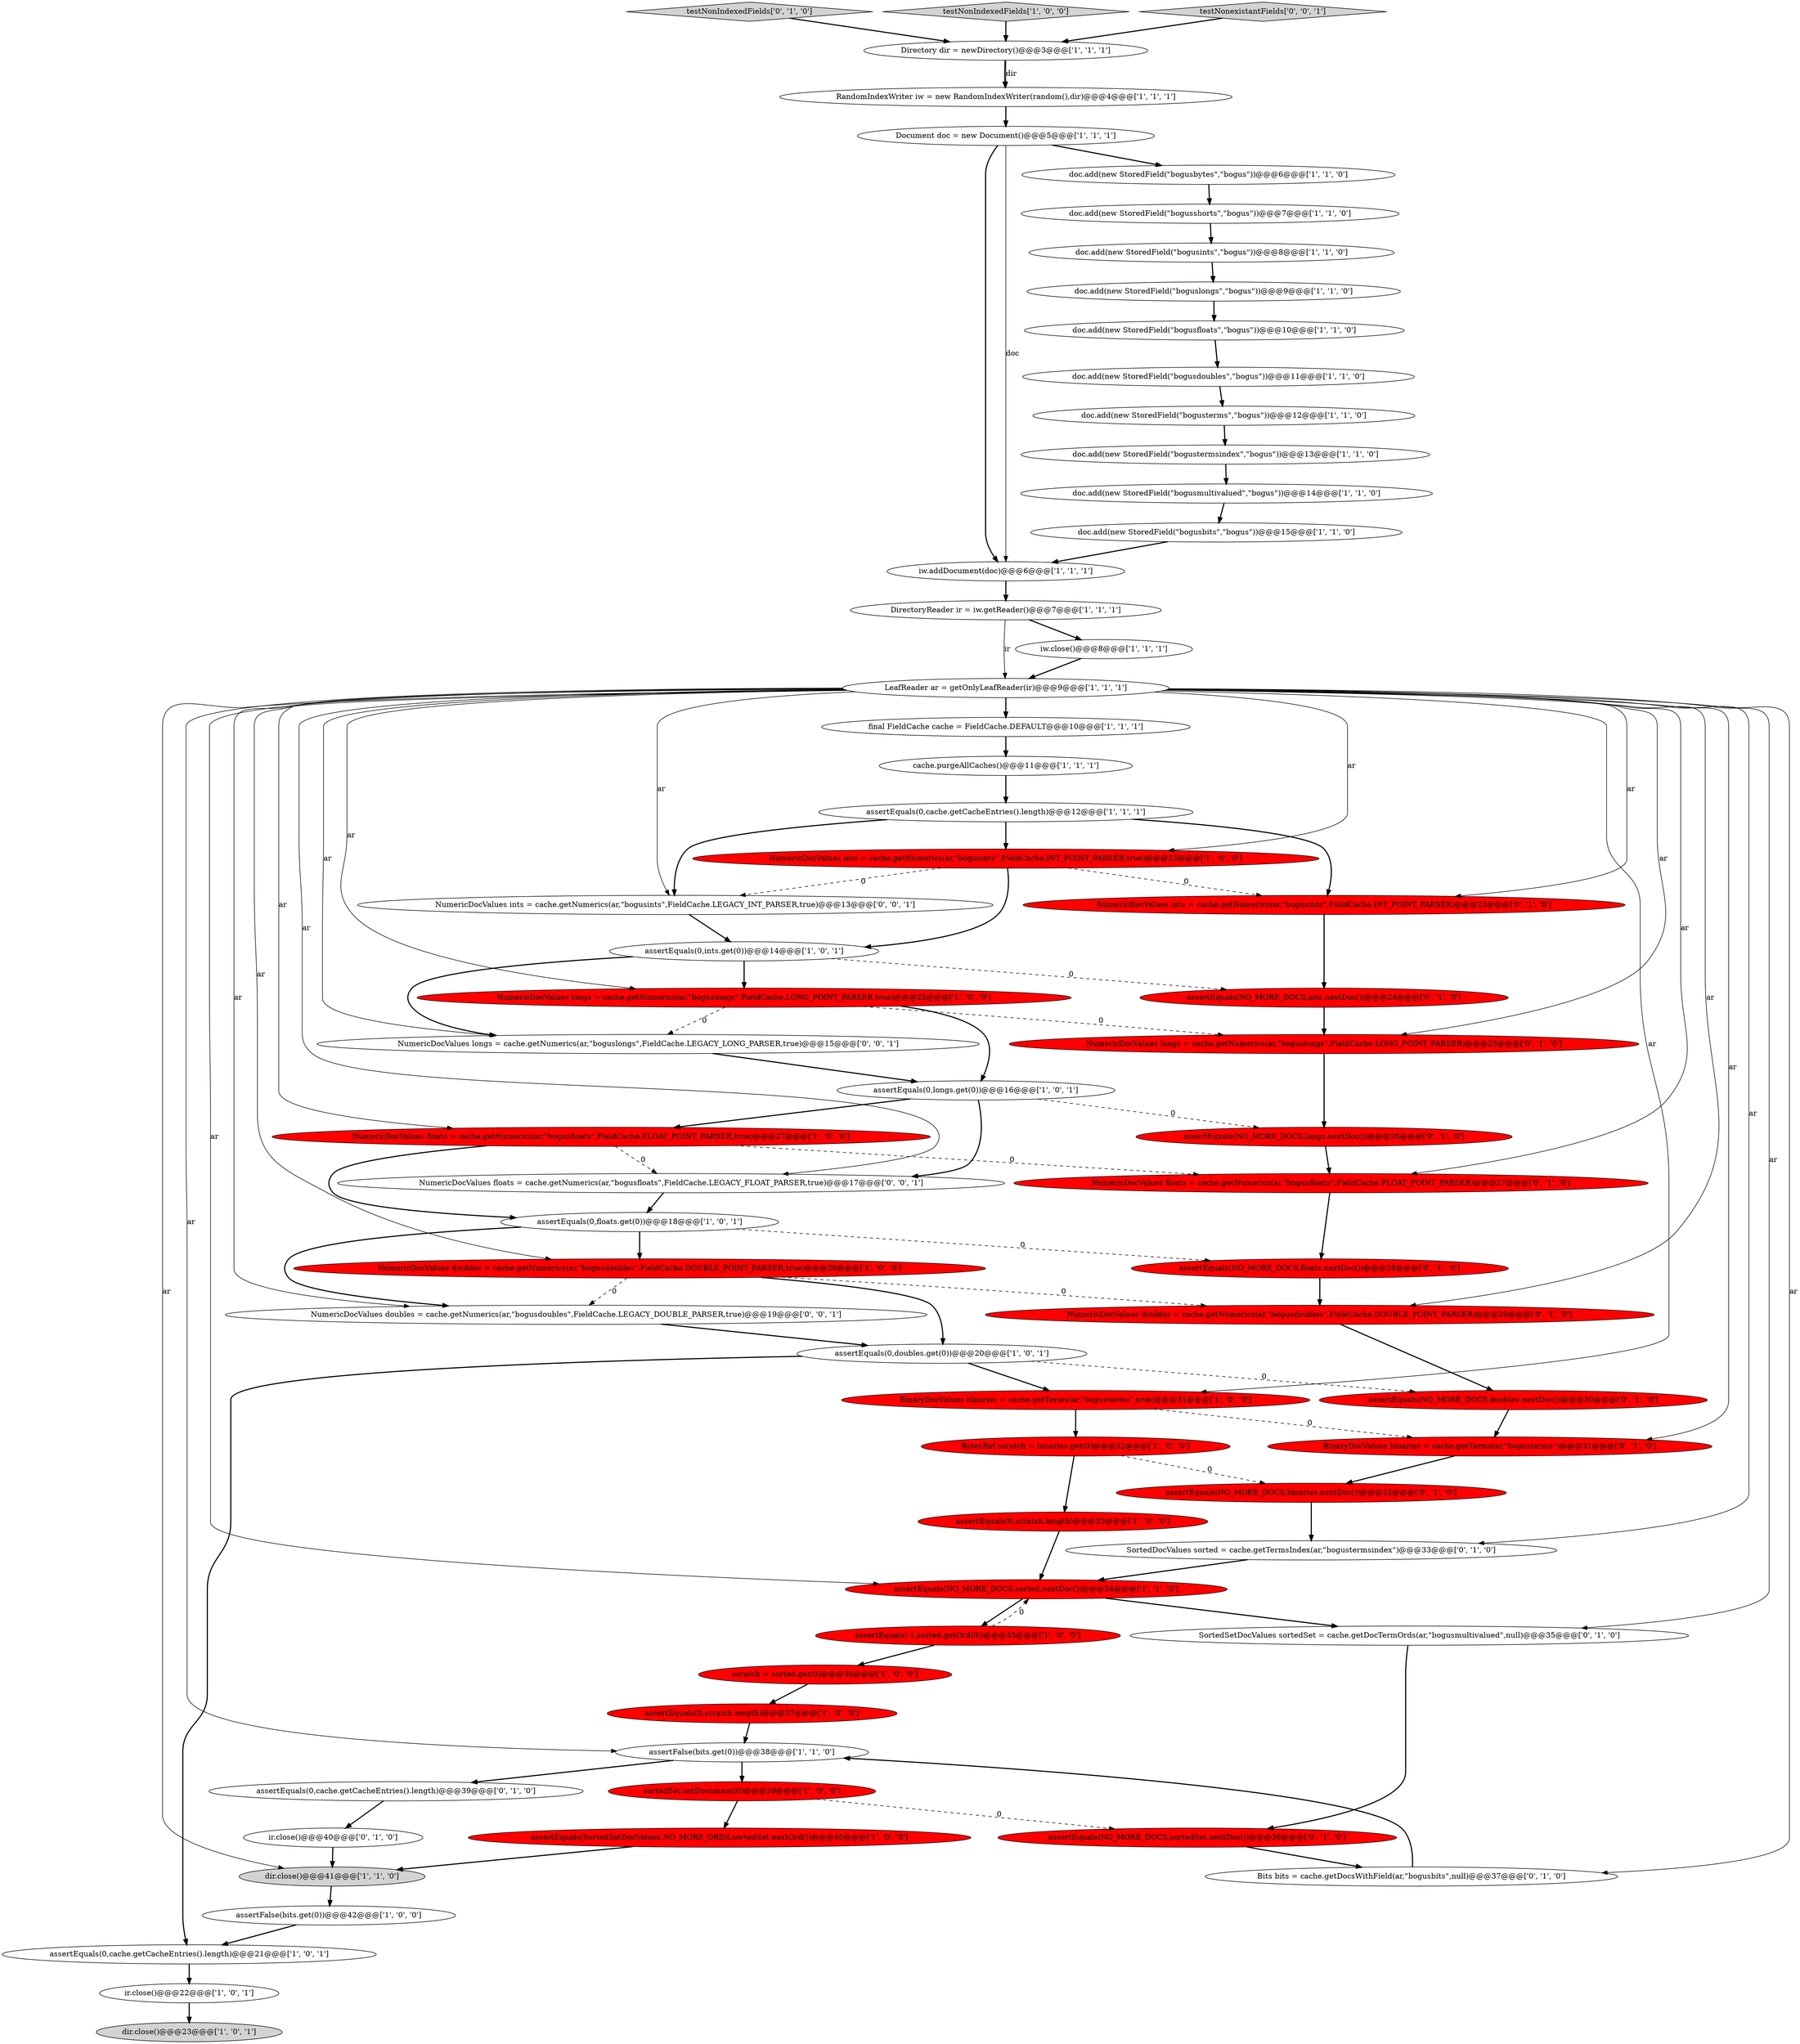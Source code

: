 digraph {
3 [style = filled, label = "assertEquals(SortedSetDocValues.NO_MORE_ORDS,sortedSet.nextOrd())@@@40@@@['1', '0', '0']", fillcolor = red, shape = ellipse image = "AAA1AAABBB1BBB"];
33 [style = filled, label = "doc.add(new StoredField(\"bogusterms\",\"bogus\"))@@@12@@@['1', '1', '0']", fillcolor = white, shape = ellipse image = "AAA0AAABBB1BBB"];
36 [style = filled, label = "Directory dir = newDirectory()@@@3@@@['1', '1', '1']", fillcolor = white, shape = ellipse image = "AAA0AAABBB1BBB"];
61 [style = filled, label = "NumericDocValues floats = cache.getNumerics(ar,\"bogusfloats\",FieldCache.LEGACY_FLOAT_PARSER,true)@@@17@@@['0', '0', '1']", fillcolor = white, shape = ellipse image = "AAA0AAABBB3BBB"];
65 [style = filled, label = "NumericDocValues doubles = cache.getNumerics(ar,\"bogusdoubles\",FieldCache.LEGACY_DOUBLE_PARSER,true)@@@19@@@['0', '0', '1']", fillcolor = white, shape = ellipse image = "AAA0AAABBB3BBB"];
1 [style = filled, label = "NumericDocValues floats = cache.getNumerics(ar,\"bogusfloats\",FieldCache.FLOAT_POINT_PARSER,true)@@@27@@@['1', '0', '0']", fillcolor = red, shape = ellipse image = "AAA1AAABBB1BBB"];
57 [style = filled, label = "assertEquals(NO_MORE_DOCS,doubles.nextDoc())@@@30@@@['0', '1', '0']", fillcolor = red, shape = ellipse image = "AAA1AAABBB2BBB"];
32 [style = filled, label = "doc.add(new StoredField(\"boguslongs\",\"bogus\"))@@@9@@@['1', '1', '0']", fillcolor = white, shape = ellipse image = "AAA0AAABBB1BBB"];
44 [style = filled, label = "NumericDocValues longs = cache.getNumerics(ar,\"boguslongs\",FieldCache.LONG_POINT_PARSER)@@@25@@@['0', '1', '0']", fillcolor = red, shape = ellipse image = "AAA1AAABBB2BBB"];
18 [style = filled, label = "scratch = sorted.get(0)@@@36@@@['1', '0', '0']", fillcolor = red, shape = ellipse image = "AAA1AAABBB1BBB"];
50 [style = filled, label = "BinaryDocValues binaries = cache.getTerms(ar,\"bogusterms\")@@@31@@@['0', '1', '0']", fillcolor = red, shape = ellipse image = "AAA1AAABBB2BBB"];
55 [style = filled, label = "assertEquals(NO_MORE_DOCS,binaries.nextDoc())@@@32@@@['0', '1', '0']", fillcolor = red, shape = ellipse image = "AAA1AAABBB2BBB"];
43 [style = filled, label = "BinaryDocValues binaries = cache.getTerms(ar,\"bogusterms\",true)@@@31@@@['1', '0', '0']", fillcolor = red, shape = ellipse image = "AAA1AAABBB1BBB"];
26 [style = filled, label = "final FieldCache cache = FieldCache.DEFAULT@@@10@@@['1', '1', '1']", fillcolor = white, shape = ellipse image = "AAA0AAABBB1BBB"];
4 [style = filled, label = "RandomIndexWriter iw = new RandomIndexWriter(random(),dir)@@@4@@@['1', '1', '1']", fillcolor = white, shape = ellipse image = "AAA0AAABBB1BBB"];
11 [style = filled, label = "assertEquals(-1,sorted.getOrd(0))@@@35@@@['1', '0', '0']", fillcolor = red, shape = ellipse image = "AAA1AAABBB1BBB"];
15 [style = filled, label = "NumericDocValues doubles = cache.getNumerics(ar,\"bogusdoubles\",FieldCache.DOUBLE_POINT_PARSER,true)@@@29@@@['1', '0', '0']", fillcolor = red, shape = ellipse image = "AAA1AAABBB1BBB"];
5 [style = filled, label = "DirectoryReader ir = iw.getReader()@@@7@@@['1', '1', '1']", fillcolor = white, shape = ellipse image = "AAA0AAABBB1BBB"];
38 [style = filled, label = "iw.addDocument(doc)@@@6@@@['1', '1', '1']", fillcolor = white, shape = ellipse image = "AAA0AAABBB1BBB"];
8 [style = filled, label = "BytesRef scratch = binaries.get(0)@@@32@@@['1', '0', '0']", fillcolor = red, shape = ellipse image = "AAA1AAABBB1BBB"];
22 [style = filled, label = "doc.add(new StoredField(\"bogusshorts\",\"bogus\"))@@@7@@@['1', '1', '0']", fillcolor = white, shape = ellipse image = "AAA0AAABBB1BBB"];
41 [style = filled, label = "iw.close()@@@8@@@['1', '1', '1']", fillcolor = white, shape = ellipse image = "AAA0AAABBB1BBB"];
45 [style = filled, label = "ir.close()@@@40@@@['0', '1', '0']", fillcolor = white, shape = ellipse image = "AAA0AAABBB2BBB"];
21 [style = filled, label = "NumericDocValues ints = cache.getNumerics(ar,\"bogusints\",FieldCache.INT_POINT_PARSER,true)@@@23@@@['1', '0', '0']", fillcolor = red, shape = ellipse image = "AAA1AAABBB1BBB"];
53 [style = filled, label = "NumericDocValues doubles = cache.getNumerics(ar,\"bogusdoubles\",FieldCache.DOUBLE_POINT_PARSER)@@@29@@@['0', '1', '0']", fillcolor = red, shape = ellipse image = "AAA1AAABBB2BBB"];
13 [style = filled, label = "assertEquals(0,ints.get(0))@@@14@@@['1', '0', '1']", fillcolor = white, shape = ellipse image = "AAA0AAABBB1BBB"];
34 [style = filled, label = "assertEquals(0,cache.getCacheEntries().length)@@@21@@@['1', '0', '1']", fillcolor = white, shape = ellipse image = "AAA0AAABBB1BBB"];
47 [style = filled, label = "assertEquals(NO_MORE_DOCS,floats.nextDoc())@@@28@@@['0', '1', '0']", fillcolor = red, shape = ellipse image = "AAA1AAABBB2BBB"];
10 [style = filled, label = "assertEquals(0,scratch.length)@@@37@@@['1', '0', '0']", fillcolor = red, shape = ellipse image = "AAA1AAABBB1BBB"];
37 [style = filled, label = "assertFalse(bits.get(0))@@@42@@@['1', '0', '0']", fillcolor = white, shape = ellipse image = "AAA0AAABBB1BBB"];
16 [style = filled, label = "assertEquals(0,cache.getCacheEntries().length)@@@12@@@['1', '1', '1']", fillcolor = white, shape = ellipse image = "AAA0AAABBB1BBB"];
49 [style = filled, label = "assertEquals(0,cache.getCacheEntries().length)@@@39@@@['0', '1', '0']", fillcolor = white, shape = ellipse image = "AAA0AAABBB2BBB"];
39 [style = filled, label = "doc.add(new StoredField(\"bogustermsindex\",\"bogus\"))@@@13@@@['1', '1', '0']", fillcolor = white, shape = ellipse image = "AAA0AAABBB1BBB"];
9 [style = filled, label = "doc.add(new StoredField(\"bogusfloats\",\"bogus\"))@@@10@@@['1', '1', '0']", fillcolor = white, shape = ellipse image = "AAA0AAABBB1BBB"];
31 [style = filled, label = "assertEquals(NO_MORE_DOCS,sorted.nextDoc())@@@34@@@['1', '1', '0']", fillcolor = red, shape = ellipse image = "AAA1AAABBB1BBB"];
25 [style = filled, label = "doc.add(new StoredField(\"bogusmultivalued\",\"bogus\"))@@@14@@@['1', '1', '0']", fillcolor = white, shape = ellipse image = "AAA0AAABBB1BBB"];
60 [style = filled, label = "assertEquals(NO_MORE_DOCS,longs.nextDoc())@@@26@@@['0', '1', '0']", fillcolor = red, shape = ellipse image = "AAA1AAABBB2BBB"];
46 [style = filled, label = "Bits bits = cache.getDocsWithField(ar,\"bogusbits\",null)@@@37@@@['0', '1', '0']", fillcolor = white, shape = ellipse image = "AAA0AAABBB2BBB"];
12 [style = filled, label = "cache.purgeAllCaches()@@@11@@@['1', '1', '1']", fillcolor = white, shape = ellipse image = "AAA0AAABBB1BBB"];
27 [style = filled, label = "doc.add(new StoredField(\"bogusdoubles\",\"bogus\"))@@@11@@@['1', '1', '0']", fillcolor = white, shape = ellipse image = "AAA0AAABBB1BBB"];
6 [style = filled, label = "dir.close()@@@41@@@['1', '1', '0']", fillcolor = lightgray, shape = ellipse image = "AAA0AAABBB1BBB"];
35 [style = filled, label = "doc.add(new StoredField(\"bogusints\",\"bogus\"))@@@8@@@['1', '1', '0']", fillcolor = white, shape = ellipse image = "AAA0AAABBB1BBB"];
42 [style = filled, label = "NumericDocValues longs = cache.getNumerics(ar,\"boguslongs\",FieldCache.LONG_POINT_PARSER,true)@@@25@@@['1', '0', '0']", fillcolor = red, shape = ellipse image = "AAA1AAABBB1BBB"];
24 [style = filled, label = "assertFalse(bits.get(0))@@@38@@@['1', '1', '0']", fillcolor = white, shape = ellipse image = "AAA0AAABBB1BBB"];
20 [style = filled, label = "doc.add(new StoredField(\"bogusbytes\",\"bogus\"))@@@6@@@['1', '1', '0']", fillcolor = white, shape = ellipse image = "AAA0AAABBB1BBB"];
29 [style = filled, label = "Document doc = new Document()@@@5@@@['1', '1', '1']", fillcolor = white, shape = ellipse image = "AAA0AAABBB1BBB"];
54 [style = filled, label = "NumericDocValues floats = cache.getNumerics(ar,\"bogusfloats\",FieldCache.FLOAT_POINT_PARSER)@@@27@@@['0', '1', '0']", fillcolor = red, shape = ellipse image = "AAA1AAABBB2BBB"];
23 [style = filled, label = "assertEquals(0,doubles.get(0))@@@20@@@['1', '0', '1']", fillcolor = white, shape = ellipse image = "AAA0AAABBB1BBB"];
17 [style = filled, label = "assertEquals(0,floats.get(0))@@@18@@@['1', '0', '1']", fillcolor = white, shape = ellipse image = "AAA0AAABBB1BBB"];
48 [style = filled, label = "testNonIndexedFields['0', '1', '0']", fillcolor = lightgray, shape = diamond image = "AAA0AAABBB2BBB"];
28 [style = filled, label = "ir.close()@@@22@@@['1', '0', '1']", fillcolor = white, shape = ellipse image = "AAA0AAABBB1BBB"];
40 [style = filled, label = "assertEquals(0,scratch.length)@@@33@@@['1', '0', '0']", fillcolor = red, shape = ellipse image = "AAA1AAABBB1BBB"];
19 [style = filled, label = "dir.close()@@@23@@@['1', '0', '1']", fillcolor = lightgray, shape = ellipse image = "AAA0AAABBB1BBB"];
2 [style = filled, label = "sortedSet.setDocument(0)@@@39@@@['1', '0', '0']", fillcolor = red, shape = ellipse image = "AAA1AAABBB1BBB"];
64 [style = filled, label = "NumericDocValues longs = cache.getNumerics(ar,\"boguslongs\",FieldCache.LEGACY_LONG_PARSER,true)@@@15@@@['0', '0', '1']", fillcolor = white, shape = ellipse image = "AAA0AAABBB3BBB"];
52 [style = filled, label = "assertEquals(NO_MORE_DOCS,ints.nextDoc())@@@24@@@['0', '1', '0']", fillcolor = red, shape = ellipse image = "AAA1AAABBB2BBB"];
14 [style = filled, label = "assertEquals(0,longs.get(0))@@@16@@@['1', '0', '1']", fillcolor = white, shape = ellipse image = "AAA0AAABBB1BBB"];
63 [style = filled, label = "NumericDocValues ints = cache.getNumerics(ar,\"bogusints\",FieldCache.LEGACY_INT_PARSER,true)@@@13@@@['0', '0', '1']", fillcolor = white, shape = ellipse image = "AAA0AAABBB3BBB"];
56 [style = filled, label = "assertEquals(NO_MORE_DOCS,sortedSet.nextDoc())@@@36@@@['0', '1', '0']", fillcolor = red, shape = ellipse image = "AAA1AAABBB2BBB"];
51 [style = filled, label = "SortedSetDocValues sortedSet = cache.getDocTermOrds(ar,\"bogusmultivalued\",null)@@@35@@@['0', '1', '0']", fillcolor = white, shape = ellipse image = "AAA0AAABBB2BBB"];
30 [style = filled, label = "testNonIndexedFields['1', '0', '0']", fillcolor = lightgray, shape = diamond image = "AAA0AAABBB1BBB"];
7 [style = filled, label = "LeafReader ar = getOnlyLeafReader(ir)@@@9@@@['1', '1', '1']", fillcolor = white, shape = ellipse image = "AAA0AAABBB1BBB"];
62 [style = filled, label = "testNonexistantFields['0', '0', '1']", fillcolor = lightgray, shape = diamond image = "AAA0AAABBB3BBB"];
0 [style = filled, label = "doc.add(new StoredField(\"bogusbits\",\"bogus\"))@@@15@@@['1', '1', '0']", fillcolor = white, shape = ellipse image = "AAA0AAABBB1BBB"];
59 [style = filled, label = "SortedDocValues sorted = cache.getTermsIndex(ar,\"bogustermsindex\")@@@33@@@['0', '1', '0']", fillcolor = white, shape = ellipse image = "AAA0AAABBB2BBB"];
58 [style = filled, label = "NumericDocValues ints = cache.getNumerics(ar,\"bogusints\",FieldCache.INT_POINT_PARSER)@@@23@@@['0', '1', '0']", fillcolor = red, shape = ellipse image = "AAA1AAABBB2BBB"];
7->43 [style = solid, label="ar"];
52->44 [style = bold, label=""];
7->50 [style = solid, label="ar"];
21->63 [style = dashed, label="0"];
10->24 [style = bold, label=""];
7->58 [style = solid, label="ar"];
59->31 [style = bold, label=""];
30->36 [style = bold, label=""];
42->64 [style = dashed, label="0"];
8->40 [style = bold, label=""];
7->26 [style = bold, label=""];
17->47 [style = dashed, label="0"];
7->65 [style = solid, label="ar"];
7->31 [style = solid, label="ar"];
26->12 [style = bold, label=""];
24->49 [style = bold, label=""];
45->6 [style = bold, label=""];
50->55 [style = bold, label=""];
43->8 [style = bold, label=""];
63->13 [style = bold, label=""];
27->33 [style = bold, label=""];
40->31 [style = bold, label=""];
15->53 [style = dashed, label="0"];
7->64 [style = solid, label="ar"];
7->46 [style = solid, label="ar"];
23->57 [style = dashed, label="0"];
21->13 [style = bold, label=""];
8->55 [style = dashed, label="0"];
47->53 [style = bold, label=""];
7->44 [style = solid, label="ar"];
55->59 [style = bold, label=""];
46->24 [style = bold, label=""];
36->4 [style = bold, label=""];
56->46 [style = bold, label=""];
2->56 [style = dashed, label="0"];
17->65 [style = bold, label=""];
31->11 [style = bold, label=""];
11->18 [style = bold, label=""];
0->38 [style = bold, label=""];
1->17 [style = bold, label=""];
29->20 [style = bold, label=""];
31->51 [style = bold, label=""];
13->52 [style = dashed, label="0"];
17->15 [style = bold, label=""];
28->19 [style = bold, label=""];
7->53 [style = solid, label="ar"];
29->38 [style = bold, label=""];
14->61 [style = bold, label=""];
39->25 [style = bold, label=""];
64->14 [style = bold, label=""];
62->36 [style = bold, label=""];
25->0 [style = bold, label=""];
38->5 [style = bold, label=""];
60->54 [style = bold, label=""];
49->45 [style = bold, label=""];
13->64 [style = bold, label=""];
1->54 [style = dashed, label="0"];
13->42 [style = bold, label=""];
15->65 [style = dashed, label="0"];
7->1 [style = solid, label="ar"];
2->3 [style = bold, label=""];
23->43 [style = bold, label=""];
35->32 [style = bold, label=""];
3->6 [style = bold, label=""];
4->29 [style = bold, label=""];
7->42 [style = solid, label="ar"];
7->54 [style = solid, label="ar"];
42->14 [style = bold, label=""];
7->61 [style = solid, label="ar"];
9->27 [style = bold, label=""];
6->37 [style = bold, label=""];
43->50 [style = dashed, label="0"];
34->28 [style = bold, label=""];
32->9 [style = bold, label=""];
16->63 [style = bold, label=""];
5->7 [style = solid, label="ir"];
18->10 [style = bold, label=""];
11->31 [style = dashed, label="0"];
1->61 [style = dashed, label="0"];
22->35 [style = bold, label=""];
36->4 [style = solid, label="dir"];
7->6 [style = solid, label="ar"];
16->58 [style = bold, label=""];
7->63 [style = solid, label="ar"];
15->23 [style = bold, label=""];
7->24 [style = solid, label="ar"];
44->60 [style = bold, label=""];
41->7 [style = bold, label=""];
48->36 [style = bold, label=""];
24->2 [style = bold, label=""];
57->50 [style = bold, label=""];
53->57 [style = bold, label=""];
21->58 [style = dashed, label="0"];
51->56 [style = bold, label=""];
7->15 [style = solid, label="ar"];
12->16 [style = bold, label=""];
14->1 [style = bold, label=""];
42->44 [style = dashed, label="0"];
20->22 [style = bold, label=""];
14->60 [style = dashed, label="0"];
54->47 [style = bold, label=""];
5->41 [style = bold, label=""];
33->39 [style = bold, label=""];
7->59 [style = solid, label="ar"];
16->21 [style = bold, label=""];
37->34 [style = bold, label=""];
29->38 [style = solid, label="doc"];
23->34 [style = bold, label=""];
7->21 [style = solid, label="ar"];
58->52 [style = bold, label=""];
7->51 [style = solid, label="ar"];
61->17 [style = bold, label=""];
65->23 [style = bold, label=""];
}
